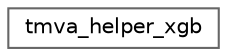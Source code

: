 digraph "Graphical Class Hierarchy"
{
 // LATEX_PDF_SIZE
  bgcolor="transparent";
  edge [fontname=Helvetica,fontsize=10,labelfontname=Helvetica,labelfontsize=10];
  node [fontname=Helvetica,fontsize=10,shape=box,height=0.2,width=0.4];
  rankdir="LR";
  Node0 [id="Node000000",label="tmva_helper_xgb",height=0.2,width=0.4,color="grey40", fillcolor="white", style="filled",URL="$classtmva__helper__xgb.html",tooltip=" "];
}

